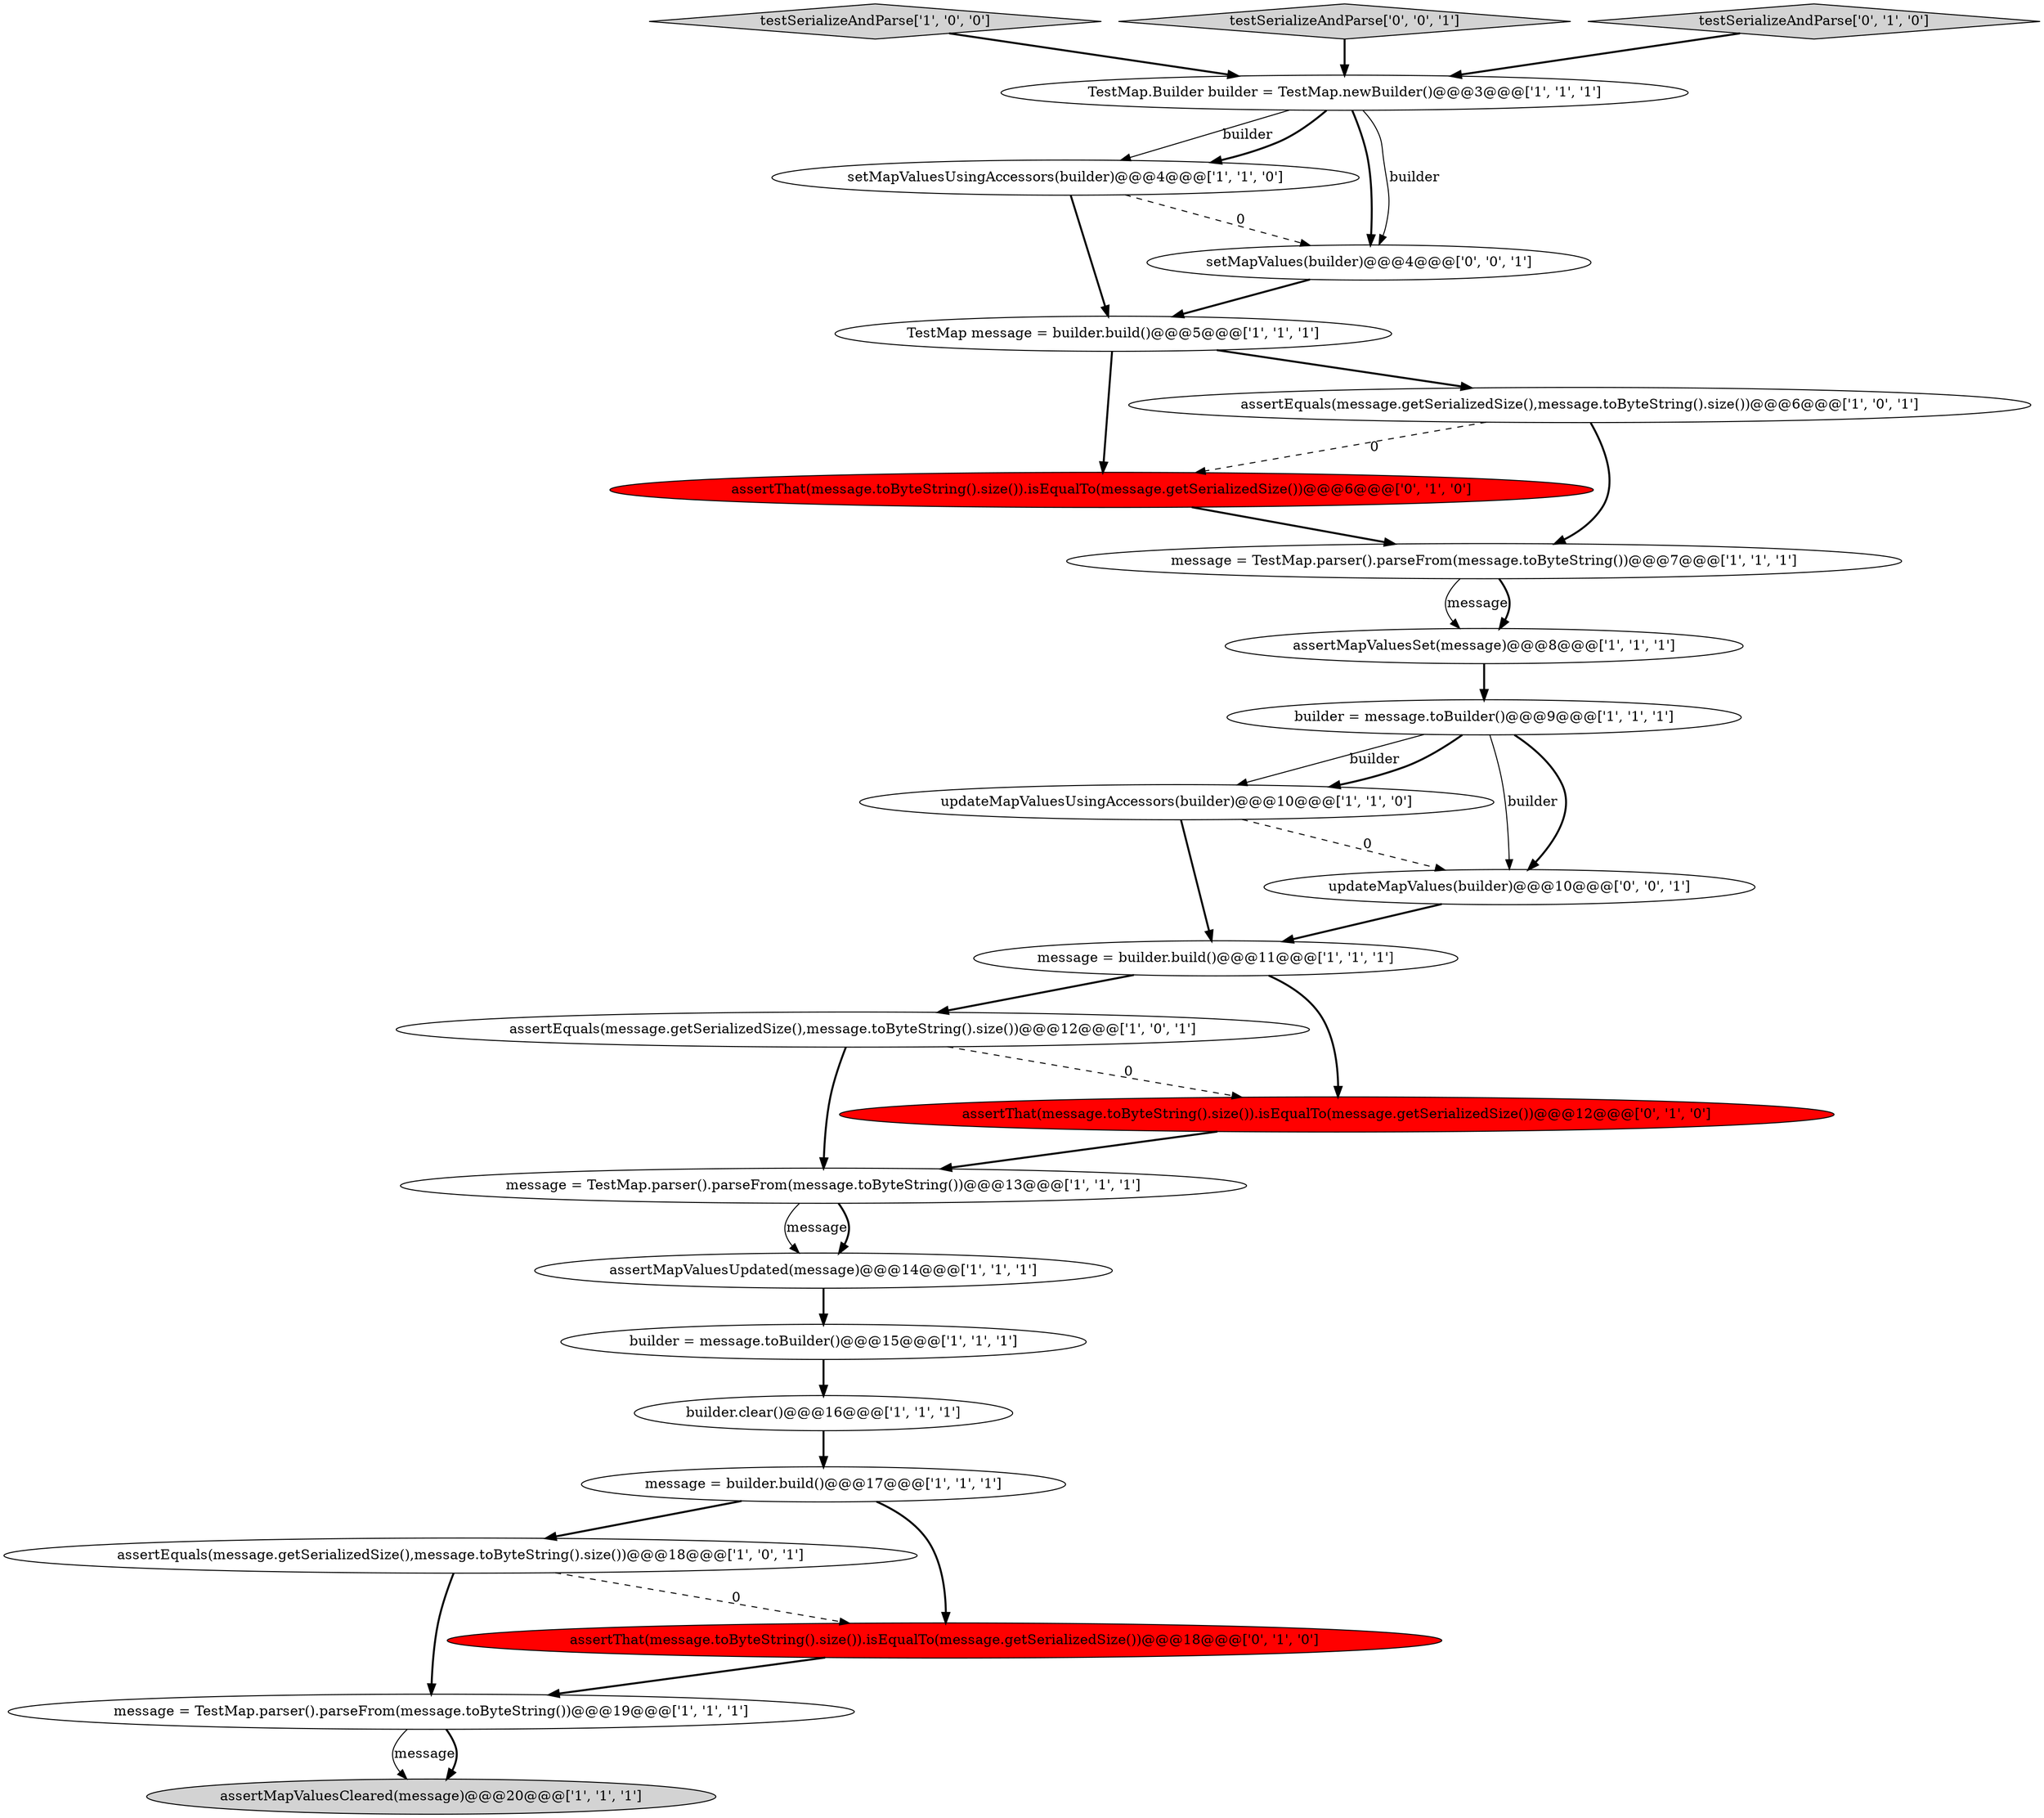 digraph {
11 [style = filled, label = "assertEquals(message.getSerializedSize(),message.toByteString().size())@@@12@@@['1', '0', '1']", fillcolor = white, shape = ellipse image = "AAA0AAABBB1BBB"];
22 [style = filled, label = "assertThat(message.toByteString().size()).isEqualTo(message.getSerializedSize())@@@12@@@['0', '1', '0']", fillcolor = red, shape = ellipse image = "AAA1AAABBB2BBB"];
2 [style = filled, label = "updateMapValuesUsingAccessors(builder)@@@10@@@['1', '1', '0']", fillcolor = white, shape = ellipse image = "AAA0AAABBB1BBB"];
18 [style = filled, label = "message = TestMap.parser().parseFrom(message.toByteString())@@@19@@@['1', '1', '1']", fillcolor = white, shape = ellipse image = "AAA0AAABBB1BBB"];
7 [style = filled, label = "message = builder.build()@@@11@@@['1', '1', '1']", fillcolor = white, shape = ellipse image = "AAA0AAABBB1BBB"];
1 [style = filled, label = "setMapValuesUsingAccessors(builder)@@@4@@@['1', '1', '0']", fillcolor = white, shape = ellipse image = "AAA0AAABBB1BBB"];
8 [style = filled, label = "builder = message.toBuilder()@@@9@@@['1', '1', '1']", fillcolor = white, shape = ellipse image = "AAA0AAABBB1BBB"];
10 [style = filled, label = "builder.clear()@@@16@@@['1', '1', '1']", fillcolor = white, shape = ellipse image = "AAA0AAABBB1BBB"];
6 [style = filled, label = "assertEquals(message.getSerializedSize(),message.toByteString().size())@@@18@@@['1', '0', '1']", fillcolor = white, shape = ellipse image = "AAA0AAABBB1BBB"];
12 [style = filled, label = "assertMapValuesSet(message)@@@8@@@['1', '1', '1']", fillcolor = white, shape = ellipse image = "AAA0AAABBB1BBB"];
21 [style = filled, label = "assertThat(message.toByteString().size()).isEqualTo(message.getSerializedSize())@@@6@@@['0', '1', '0']", fillcolor = red, shape = ellipse image = "AAA1AAABBB2BBB"];
9 [style = filled, label = "TestMap.Builder builder = TestMap.newBuilder()@@@3@@@['1', '1', '1']", fillcolor = white, shape = ellipse image = "AAA0AAABBB1BBB"];
3 [style = filled, label = "testSerializeAndParse['1', '0', '0']", fillcolor = lightgray, shape = diamond image = "AAA0AAABBB1BBB"];
13 [style = filled, label = "assertEquals(message.getSerializedSize(),message.toByteString().size())@@@6@@@['1', '0', '1']", fillcolor = white, shape = ellipse image = "AAA0AAABBB1BBB"];
19 [style = filled, label = "assertThat(message.toByteString().size()).isEqualTo(message.getSerializedSize())@@@18@@@['0', '1', '0']", fillcolor = red, shape = ellipse image = "AAA1AAABBB2BBB"];
14 [style = filled, label = "message = builder.build()@@@17@@@['1', '1', '1']", fillcolor = white, shape = ellipse image = "AAA0AAABBB1BBB"];
25 [style = filled, label = "updateMapValues(builder)@@@10@@@['0', '0', '1']", fillcolor = white, shape = ellipse image = "AAA0AAABBB3BBB"];
16 [style = filled, label = "assertMapValuesCleared(message)@@@20@@@['1', '1', '1']", fillcolor = lightgray, shape = ellipse image = "AAA0AAABBB1BBB"];
0 [style = filled, label = "message = TestMap.parser().parseFrom(message.toByteString())@@@13@@@['1', '1', '1']", fillcolor = white, shape = ellipse image = "AAA0AAABBB1BBB"];
24 [style = filled, label = "testSerializeAndParse['0', '0', '1']", fillcolor = lightgray, shape = diamond image = "AAA0AAABBB3BBB"];
23 [style = filled, label = "setMapValues(builder)@@@4@@@['0', '0', '1']", fillcolor = white, shape = ellipse image = "AAA0AAABBB3BBB"];
20 [style = filled, label = "testSerializeAndParse['0', '1', '0']", fillcolor = lightgray, shape = diamond image = "AAA0AAABBB2BBB"];
4 [style = filled, label = "assertMapValuesUpdated(message)@@@14@@@['1', '1', '1']", fillcolor = white, shape = ellipse image = "AAA0AAABBB1BBB"];
5 [style = filled, label = "builder = message.toBuilder()@@@15@@@['1', '1', '1']", fillcolor = white, shape = ellipse image = "AAA0AAABBB1BBB"];
15 [style = filled, label = "message = TestMap.parser().parseFrom(message.toByteString())@@@7@@@['1', '1', '1']", fillcolor = white, shape = ellipse image = "AAA0AAABBB1BBB"];
17 [style = filled, label = "TestMap message = builder.build()@@@5@@@['1', '1', '1']", fillcolor = white, shape = ellipse image = "AAA0AAABBB1BBB"];
8->2 [style = solid, label="builder"];
5->10 [style = bold, label=""];
19->18 [style = bold, label=""];
7->11 [style = bold, label=""];
18->16 [style = solid, label="message"];
10->14 [style = bold, label=""];
20->9 [style = bold, label=""];
6->18 [style = bold, label=""];
21->15 [style = bold, label=""];
11->22 [style = dashed, label="0"];
14->19 [style = bold, label=""];
15->12 [style = solid, label="message"];
25->7 [style = bold, label=""];
1->17 [style = bold, label=""];
0->4 [style = solid, label="message"];
8->25 [style = solid, label="builder"];
3->9 [style = bold, label=""];
9->23 [style = bold, label=""];
7->22 [style = bold, label=""];
11->0 [style = bold, label=""];
13->21 [style = dashed, label="0"];
22->0 [style = bold, label=""];
8->2 [style = bold, label=""];
0->4 [style = bold, label=""];
12->8 [style = bold, label=""];
6->19 [style = dashed, label="0"];
2->25 [style = dashed, label="0"];
9->1 [style = solid, label="builder"];
23->17 [style = bold, label=""];
17->13 [style = bold, label=""];
15->12 [style = bold, label=""];
13->15 [style = bold, label=""];
2->7 [style = bold, label=""];
9->1 [style = bold, label=""];
9->23 [style = solid, label="builder"];
1->23 [style = dashed, label="0"];
4->5 [style = bold, label=""];
17->21 [style = bold, label=""];
14->6 [style = bold, label=""];
8->25 [style = bold, label=""];
24->9 [style = bold, label=""];
18->16 [style = bold, label=""];
}

